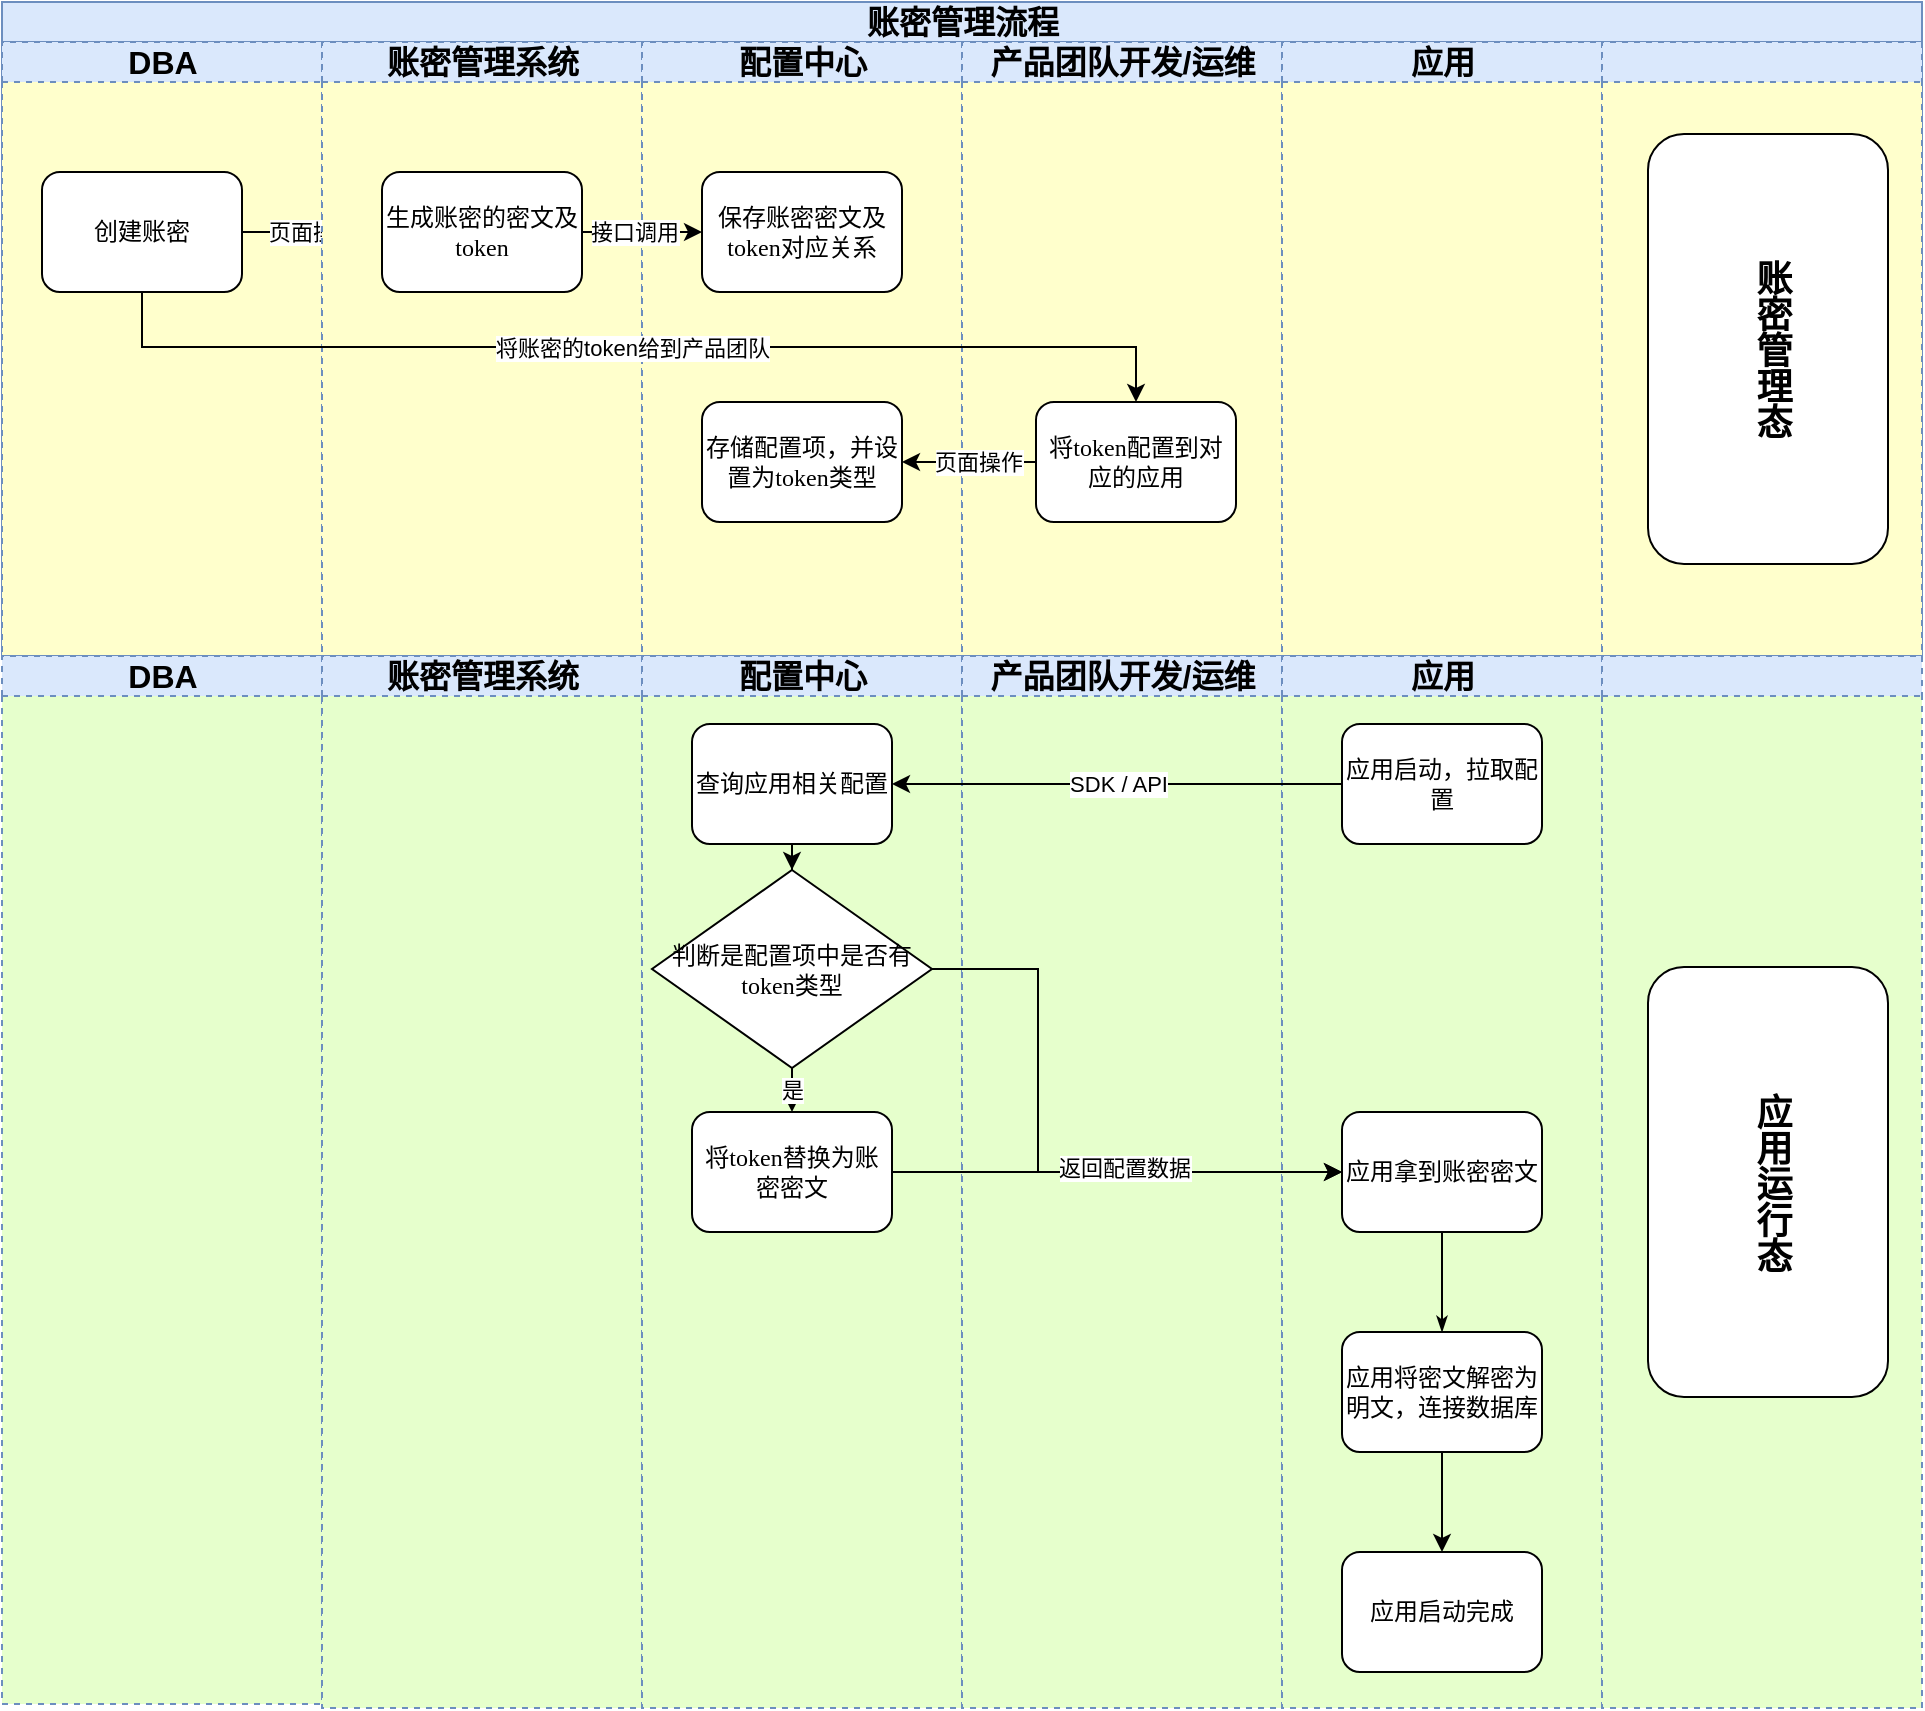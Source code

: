 <mxfile version="24.7.6">
  <diagram name="Page-1" id="74e2e168-ea6b-b213-b513-2b3c1d86103e">
    <mxGraphModel dx="1272" dy="808" grid="0" gridSize="10" guides="1" tooltips="1" connect="1" arrows="1" fold="1" page="0" pageScale="1" pageWidth="1100" pageHeight="850" background="none" math="0" shadow="0">
      <root>
        <mxCell id="0" />
        <mxCell id="1" parent="0" />
        <mxCell id="77e6c97f196da883-1" value="账密管理流程" style="swimlane;html=1;childLayout=stackLayout;startSize=20;rounded=0;shadow=0;labelBackgroundColor=none;strokeWidth=1;fontFamily=Verdana;fontSize=16;align=center;fillColor=#dae8fc;strokeColor=#6c8ebf;" parent="1" vertex="1">
          <mxGeometry x="70" y="27" width="960" height="327" as="geometry">
            <mxRectangle x="70" y="40" width="52" height="22" as="alternateBounds" />
          </mxGeometry>
        </mxCell>
        <mxCell id="77e6c97f196da883-2" value="DBA" style="swimlane;html=1;startSize=20;dashed=1;swimlaneFillColor=#FFFFCC;fillColor=#dae8fc;strokeColor=#6c8ebf;fontSize=16;" parent="77e6c97f196da883-1" vertex="1">
          <mxGeometry y="20" width="160" height="307" as="geometry" />
        </mxCell>
        <mxCell id="77e6c97f196da883-8" value="创建账密" style="rounded=1;whiteSpace=wrap;html=1;shadow=0;labelBackgroundColor=none;strokeWidth=1;fontFamily=Verdana;fontSize=12;align=center;" parent="77e6c97f196da883-2" vertex="1">
          <mxGeometry x="20" y="65" width="100" height="60" as="geometry" />
        </mxCell>
        <mxCell id="77e6c97f196da883-26" style="edgeStyle=orthogonalEdgeStyle;rounded=1;html=1;labelBackgroundColor=none;startArrow=none;startFill=0;startSize=5;endArrow=classicThin;endFill=1;endSize=5;jettySize=auto;orthogonalLoop=1;strokeWidth=1;fontFamily=Verdana;fontSize=8" parent="77e6c97f196da883-1" source="77e6c97f196da883-8" target="77e6c97f196da883-11" edge="1">
          <mxGeometry relative="1" as="geometry" />
        </mxCell>
        <mxCell id="7OKBegjcIMa7sVDoLXa8-2" value="页面操作" style="edgeLabel;html=1;align=center;verticalAlign=middle;resizable=0;points=[];" vertex="1" connectable="0" parent="77e6c97f196da883-26">
          <mxGeometry relative="1" as="geometry">
            <mxPoint as="offset" />
          </mxGeometry>
        </mxCell>
        <mxCell id="77e6c97f196da883-3" value="账密管理系统" style="swimlane;html=1;startSize=20;dashed=1;swimlaneFillColor=#FFFFCC;fillColor=#dae8fc;strokeColor=#6c8ebf;fontSize=16;" parent="77e6c97f196da883-1" vertex="1">
          <mxGeometry x="160" y="20" width="160" height="307" as="geometry" />
        </mxCell>
        <mxCell id="77e6c97f196da883-11" value="生成账密的密文及token" style="rounded=1;whiteSpace=wrap;html=1;shadow=0;labelBackgroundColor=none;strokeWidth=1;fontFamily=Verdana;fontSize=12;align=center;" parent="77e6c97f196da883-3" vertex="1">
          <mxGeometry x="30" y="65" width="100" height="60" as="geometry" />
        </mxCell>
        <mxCell id="77e6c97f196da883-4" value="配置中心" style="swimlane;html=1;startSize=20;dashed=1;swimlaneFillColor=#FFFFCC;fillColor=#dae8fc;strokeColor=#6c8ebf;fontSize=16;" parent="77e6c97f196da883-1" vertex="1">
          <mxGeometry x="320" y="20" width="160" height="307" as="geometry" />
        </mxCell>
        <mxCell id="77e6c97f196da883-12" value="保存账密密文及token对应关系" style="rounded=1;whiteSpace=wrap;html=1;shadow=0;labelBackgroundColor=none;strokeWidth=1;fontFamily=Verdana;fontSize=12;align=center;" parent="77e6c97f196da883-4" vertex="1">
          <mxGeometry x="30" y="65" width="100" height="60" as="geometry" />
        </mxCell>
        <mxCell id="7OKBegjcIMa7sVDoLXa8-6" value="存储配置项，并设置为token类型" style="rounded=1;whiteSpace=wrap;html=1;shadow=0;labelBackgroundColor=none;strokeWidth=1;fontFamily=Verdana;fontSize=12;align=center;" vertex="1" parent="77e6c97f196da883-4">
          <mxGeometry x="30" y="180" width="100" height="60" as="geometry" />
        </mxCell>
        <mxCell id="77e6c97f196da883-5" value="产品团队开发/运维" style="swimlane;html=1;startSize=20;dashed=1;swimlaneFillColor=#FFFFCC;fillColor=#dae8fc;strokeColor=#6c8ebf;fontSize=16;" parent="77e6c97f196da883-1" vertex="1">
          <mxGeometry x="480" y="20" width="160" height="307" as="geometry" />
        </mxCell>
        <mxCell id="77e6c97f196da883-17" value="将token配置到对应的应用" style="rounded=1;whiteSpace=wrap;html=1;shadow=0;labelBackgroundColor=none;strokeWidth=1;fontFamily=Verdana;fontSize=12;align=center;" parent="77e6c97f196da883-5" vertex="1">
          <mxGeometry x="37" y="180" width="100" height="60" as="geometry" />
        </mxCell>
        <mxCell id="77e6c97f196da883-6" value="应用" style="swimlane;html=1;startSize=20;dashed=1;swimlaneFillColor=#FFFFCC;fillColor=#dae8fc;strokeColor=#6c8ebf;fontSize=16;" parent="77e6c97f196da883-1" vertex="1">
          <mxGeometry x="640" y="20" width="160" height="307" as="geometry" />
        </mxCell>
        <mxCell id="77e6c97f196da883-7" value="" style="swimlane;html=1;startSize=20;dashed=1;swimlaneFillColor=#FFFFCC;fillColor=#dae8fc;strokeColor=#6c8ebf;" parent="77e6c97f196da883-1" vertex="1">
          <mxGeometry x="800" y="20" width="160" height="307" as="geometry" />
        </mxCell>
        <mxCell id="7OKBegjcIMa7sVDoLXa8-101" value="账密管理态" style="rounded=1;whiteSpace=wrap;html=1;fontStyle=1;fontSize=18;textDirection=vertical-rl;" vertex="1" parent="77e6c97f196da883-7">
          <mxGeometry x="23" y="46" width="120" height="215" as="geometry" />
        </mxCell>
        <mxCell id="7OKBegjcIMa7sVDoLXa8-1" value="" style="edgeStyle=orthogonalEdgeStyle;rounded=0;orthogonalLoop=1;jettySize=auto;html=1;" edge="1" parent="77e6c97f196da883-1" source="77e6c97f196da883-11" target="77e6c97f196da883-12">
          <mxGeometry relative="1" as="geometry" />
        </mxCell>
        <mxCell id="7OKBegjcIMa7sVDoLXa8-3" value="接口调用" style="edgeLabel;html=1;align=center;verticalAlign=middle;resizable=0;points=[];" vertex="1" connectable="0" parent="7OKBegjcIMa7sVDoLXa8-1">
          <mxGeometry y="-1" relative="1" as="geometry">
            <mxPoint x="-4" y="-1" as="offset" />
          </mxGeometry>
        </mxCell>
        <mxCell id="7OKBegjcIMa7sVDoLXa8-4" style="edgeStyle=orthogonalEdgeStyle;rounded=0;orthogonalLoop=1;jettySize=auto;html=1;exitX=0.5;exitY=1;exitDx=0;exitDy=0;entryX=0.5;entryY=0;entryDx=0;entryDy=0;" edge="1" parent="77e6c97f196da883-1" source="77e6c97f196da883-8" target="77e6c97f196da883-17">
          <mxGeometry relative="1" as="geometry" />
        </mxCell>
        <mxCell id="7OKBegjcIMa7sVDoLXa8-5" value="将账密的token给到产品团队" style="edgeLabel;html=1;align=center;verticalAlign=middle;resizable=0;points=[];" vertex="1" connectable="0" parent="7OKBegjcIMa7sVDoLXa8-4">
          <mxGeometry x="-0.012" relative="1" as="geometry">
            <mxPoint as="offset" />
          </mxGeometry>
        </mxCell>
        <mxCell id="7OKBegjcIMa7sVDoLXa8-7" value="" style="edgeStyle=orthogonalEdgeStyle;rounded=0;orthogonalLoop=1;jettySize=auto;html=1;" edge="1" parent="77e6c97f196da883-1" source="77e6c97f196da883-17" target="7OKBegjcIMa7sVDoLXa8-6">
          <mxGeometry relative="1" as="geometry" />
        </mxCell>
        <mxCell id="7OKBegjcIMa7sVDoLXa8-8" value="页面操作" style="edgeLabel;html=1;align=center;verticalAlign=middle;resizable=0;points=[];" vertex="1" connectable="0" parent="7OKBegjcIMa7sVDoLXa8-7">
          <mxGeometry x="-0.132" relative="1" as="geometry">
            <mxPoint as="offset" />
          </mxGeometry>
        </mxCell>
        <mxCell id="7OKBegjcIMa7sVDoLXa8-76" value="DBA" style="swimlane;html=1;startSize=20;dashed=1;fillColor=#dae8fc;strokeColor=#6c8ebf;swimlaneFillColor=#E6FFCC;fontSize=16;" vertex="1" parent="1">
          <mxGeometry x="70" y="354" width="160" height="524" as="geometry" />
        </mxCell>
        <mxCell id="7OKBegjcIMa7sVDoLXa8-78" value="账密管理系统" style="swimlane;html=1;startSize=20;dashed=1;fillColor=#dae8fc;strokeColor=#6c8ebf;swimlaneFillColor=#E6FFCC;fontSize=16;" vertex="1" parent="1">
          <mxGeometry x="230" y="354" width="160" height="526" as="geometry" />
        </mxCell>
        <mxCell id="7OKBegjcIMa7sVDoLXa8-80" value="配置中心" style="swimlane;html=1;startSize=20;dashed=1;fillColor=#dae8fc;strokeColor=#6c8ebf;swimlaneFillColor=#E6FFCC;fontSize=16;" vertex="1" parent="1">
          <mxGeometry x="390" y="354" width="160" height="526" as="geometry" />
        </mxCell>
        <mxCell id="7OKBegjcIMa7sVDoLXa8-82" value="将token替换为账密密文" style="rounded=1;whiteSpace=wrap;html=1;shadow=0;labelBackgroundColor=none;strokeWidth=1;fontFamily=Verdana;fontSize=12;align=center;" vertex="1" parent="7OKBegjcIMa7sVDoLXa8-80">
          <mxGeometry x="25" y="228" width="100" height="60" as="geometry" />
        </mxCell>
        <mxCell id="7OKBegjcIMa7sVDoLXa8-84" value="" style="edgeStyle=orthogonalEdgeStyle;rounded=0;orthogonalLoop=1;jettySize=auto;html=1;" edge="1" parent="7OKBegjcIMa7sVDoLXa8-80" source="7OKBegjcIMa7sVDoLXa8-85" target="7OKBegjcIMa7sVDoLXa8-87">
          <mxGeometry relative="1" as="geometry" />
        </mxCell>
        <mxCell id="7OKBegjcIMa7sVDoLXa8-85" value="查询应用相关配置" style="rounded=1;whiteSpace=wrap;html=1;shadow=0;labelBackgroundColor=none;strokeWidth=1;fontFamily=Verdana;fontSize=12;align=center;" vertex="1" parent="7OKBegjcIMa7sVDoLXa8-80">
          <mxGeometry x="25" y="34" width="100" height="60" as="geometry" />
        </mxCell>
        <mxCell id="7OKBegjcIMa7sVDoLXa8-86" value="是" style="edgeStyle=orthogonalEdgeStyle;rounded=0;orthogonalLoop=1;jettySize=auto;html=1;" edge="1" parent="7OKBegjcIMa7sVDoLXa8-80" source="7OKBegjcIMa7sVDoLXa8-87" target="7OKBegjcIMa7sVDoLXa8-82">
          <mxGeometry relative="1" as="geometry" />
        </mxCell>
        <mxCell id="7OKBegjcIMa7sVDoLXa8-87" value="判断是配置项中是否有token类型" style="rhombus;whiteSpace=wrap;html=1;rounded=0;shadow=0;labelBackgroundColor=none;strokeWidth=1;fontFamily=Verdana;fontSize=12;align=center;" vertex="1" parent="7OKBegjcIMa7sVDoLXa8-80">
          <mxGeometry x="5" y="107" width="140" height="99" as="geometry" />
        </mxCell>
        <mxCell id="7OKBegjcIMa7sVDoLXa8-88" value="产品团队开发/运维" style="swimlane;html=1;startSize=20;dashed=1;fillColor=#dae8fc;strokeColor=#6c8ebf;swimlaneFillColor=#E6FFCC;fontSize=16;" vertex="1" parent="1">
          <mxGeometry x="550" y="354" width="160" height="526" as="geometry" />
        </mxCell>
        <mxCell id="7OKBegjcIMa7sVDoLXa8-90" value="应用" style="swimlane;html=1;startSize=20;dashed=1;fillColor=#dae8fc;strokeColor=#6c8ebf;swimlaneFillColor=#E6FFCC;fontSize=16;" vertex="1" parent="1">
          <mxGeometry x="710" y="354" width="160" height="526" as="geometry" />
        </mxCell>
        <mxCell id="7OKBegjcIMa7sVDoLXa8-92" value="应用拿到账密密文" style="rounded=1;whiteSpace=wrap;html=1;shadow=0;labelBackgroundColor=none;strokeWidth=1;fontFamily=Verdana;fontSize=12;align=center;" vertex="1" parent="7OKBegjcIMa7sVDoLXa8-90">
          <mxGeometry x="30" y="228" width="100" height="60" as="geometry" />
        </mxCell>
        <mxCell id="7OKBegjcIMa7sVDoLXa8-93" value="" style="edgeStyle=orthogonalEdgeStyle;rounded=0;orthogonalLoop=1;jettySize=auto;html=1;" edge="1" parent="7OKBegjcIMa7sVDoLXa8-90" source="7OKBegjcIMa7sVDoLXa8-94" target="7OKBegjcIMa7sVDoLXa8-95">
          <mxGeometry relative="1" as="geometry" />
        </mxCell>
        <mxCell id="7OKBegjcIMa7sVDoLXa8-94" value="应用将密文解密为明文，连接数据库" style="rounded=1;whiteSpace=wrap;html=1;shadow=0;labelBackgroundColor=none;strokeWidth=1;fontFamily=Verdana;fontSize=12;align=center;" vertex="1" parent="7OKBegjcIMa7sVDoLXa8-90">
          <mxGeometry x="30" y="338" width="100" height="60" as="geometry" />
        </mxCell>
        <mxCell id="7OKBegjcIMa7sVDoLXa8-95" value="应用启动完成" style="rounded=1;whiteSpace=wrap;html=1;shadow=0;labelBackgroundColor=none;strokeWidth=1;fontFamily=Verdana;fontSize=12;align=center;" vertex="1" parent="7OKBegjcIMa7sVDoLXa8-90">
          <mxGeometry x="30" y="448" width="100" height="60" as="geometry" />
        </mxCell>
        <mxCell id="7OKBegjcIMa7sVDoLXa8-96" style="edgeStyle=orthogonalEdgeStyle;rounded=1;html=1;labelBackgroundColor=none;startArrow=none;startFill=0;startSize=5;endArrow=classicThin;endFill=1;endSize=5;jettySize=auto;orthogonalLoop=1;strokeWidth=1;fontFamily=Verdana;fontSize=8" edge="1" parent="7OKBegjcIMa7sVDoLXa8-90" source="7OKBegjcIMa7sVDoLXa8-92" target="7OKBegjcIMa7sVDoLXa8-94">
          <mxGeometry relative="1" as="geometry" />
        </mxCell>
        <mxCell id="7OKBegjcIMa7sVDoLXa8-91" value="应用启动，拉取配置" style="rounded=1;whiteSpace=wrap;html=1;shadow=0;labelBackgroundColor=none;strokeWidth=1;fontFamily=Verdana;fontSize=12;align=center;" vertex="1" parent="7OKBegjcIMa7sVDoLXa8-90">
          <mxGeometry x="30" y="34" width="100" height="60" as="geometry" />
        </mxCell>
        <mxCell id="7OKBegjcIMa7sVDoLXa8-97" value="" style="swimlane;html=1;startSize=20;dashed=1;fillColor=#dae8fc;strokeColor=#6c8ebf;swimlaneFillColor=#E6FFCC;" vertex="1" parent="1">
          <mxGeometry x="870" y="354" width="160" height="526" as="geometry" />
        </mxCell>
        <mxCell id="7OKBegjcIMa7sVDoLXa8-105" value="应用运行态" style="rounded=1;whiteSpace=wrap;html=1;fontStyle=1;fontSize=18;textDirection=vertical-rl;" vertex="1" parent="7OKBegjcIMa7sVDoLXa8-97">
          <mxGeometry x="23" y="155.5" width="120" height="215" as="geometry" />
        </mxCell>
        <mxCell id="7OKBegjcIMa7sVDoLXa8-98" style="edgeStyle=orthogonalEdgeStyle;rounded=0;orthogonalLoop=1;jettySize=auto;html=1;exitX=0;exitY=0.5;exitDx=0;exitDy=0;" edge="1" parent="1" source="7OKBegjcIMa7sVDoLXa8-91" target="7OKBegjcIMa7sVDoLXa8-85">
          <mxGeometry relative="1" as="geometry" />
        </mxCell>
        <mxCell id="7OKBegjcIMa7sVDoLXa8-99" value="SDK / API" style="edgeLabel;html=1;align=center;verticalAlign=middle;resizable=0;points=[];" vertex="1" connectable="0" parent="7OKBegjcIMa7sVDoLXa8-98">
          <mxGeometry x="-0.004" y="4" relative="1" as="geometry">
            <mxPoint y="-4" as="offset" />
          </mxGeometry>
        </mxCell>
        <mxCell id="7OKBegjcIMa7sVDoLXa8-102" style="edgeStyle=orthogonalEdgeStyle;rounded=0;orthogonalLoop=1;jettySize=auto;html=1;exitX=1;exitY=0.5;exitDx=0;exitDy=0;entryX=0;entryY=0.5;entryDx=0;entryDy=0;" edge="1" parent="1" source="7OKBegjcIMa7sVDoLXa8-87" target="7OKBegjcIMa7sVDoLXa8-92">
          <mxGeometry relative="1" as="geometry">
            <Array as="points">
              <mxPoint x="588" y="511" />
              <mxPoint x="588" y="612" />
            </Array>
          </mxGeometry>
        </mxCell>
        <mxCell id="7OKBegjcIMa7sVDoLXa8-103" style="edgeStyle=orthogonalEdgeStyle;rounded=0;orthogonalLoop=1;jettySize=auto;html=1;exitX=1;exitY=0.5;exitDx=0;exitDy=0;" edge="1" parent="1" source="7OKBegjcIMa7sVDoLXa8-82" target="7OKBegjcIMa7sVDoLXa8-92">
          <mxGeometry relative="1" as="geometry" />
        </mxCell>
        <mxCell id="7OKBegjcIMa7sVDoLXa8-104" value="返回配置数据" style="edgeLabel;html=1;align=center;verticalAlign=middle;resizable=0;points=[];" vertex="1" connectable="0" parent="7OKBegjcIMa7sVDoLXa8-103">
          <mxGeometry x="0.028" y="2" relative="1" as="geometry">
            <mxPoint as="offset" />
          </mxGeometry>
        </mxCell>
      </root>
    </mxGraphModel>
  </diagram>
</mxfile>
